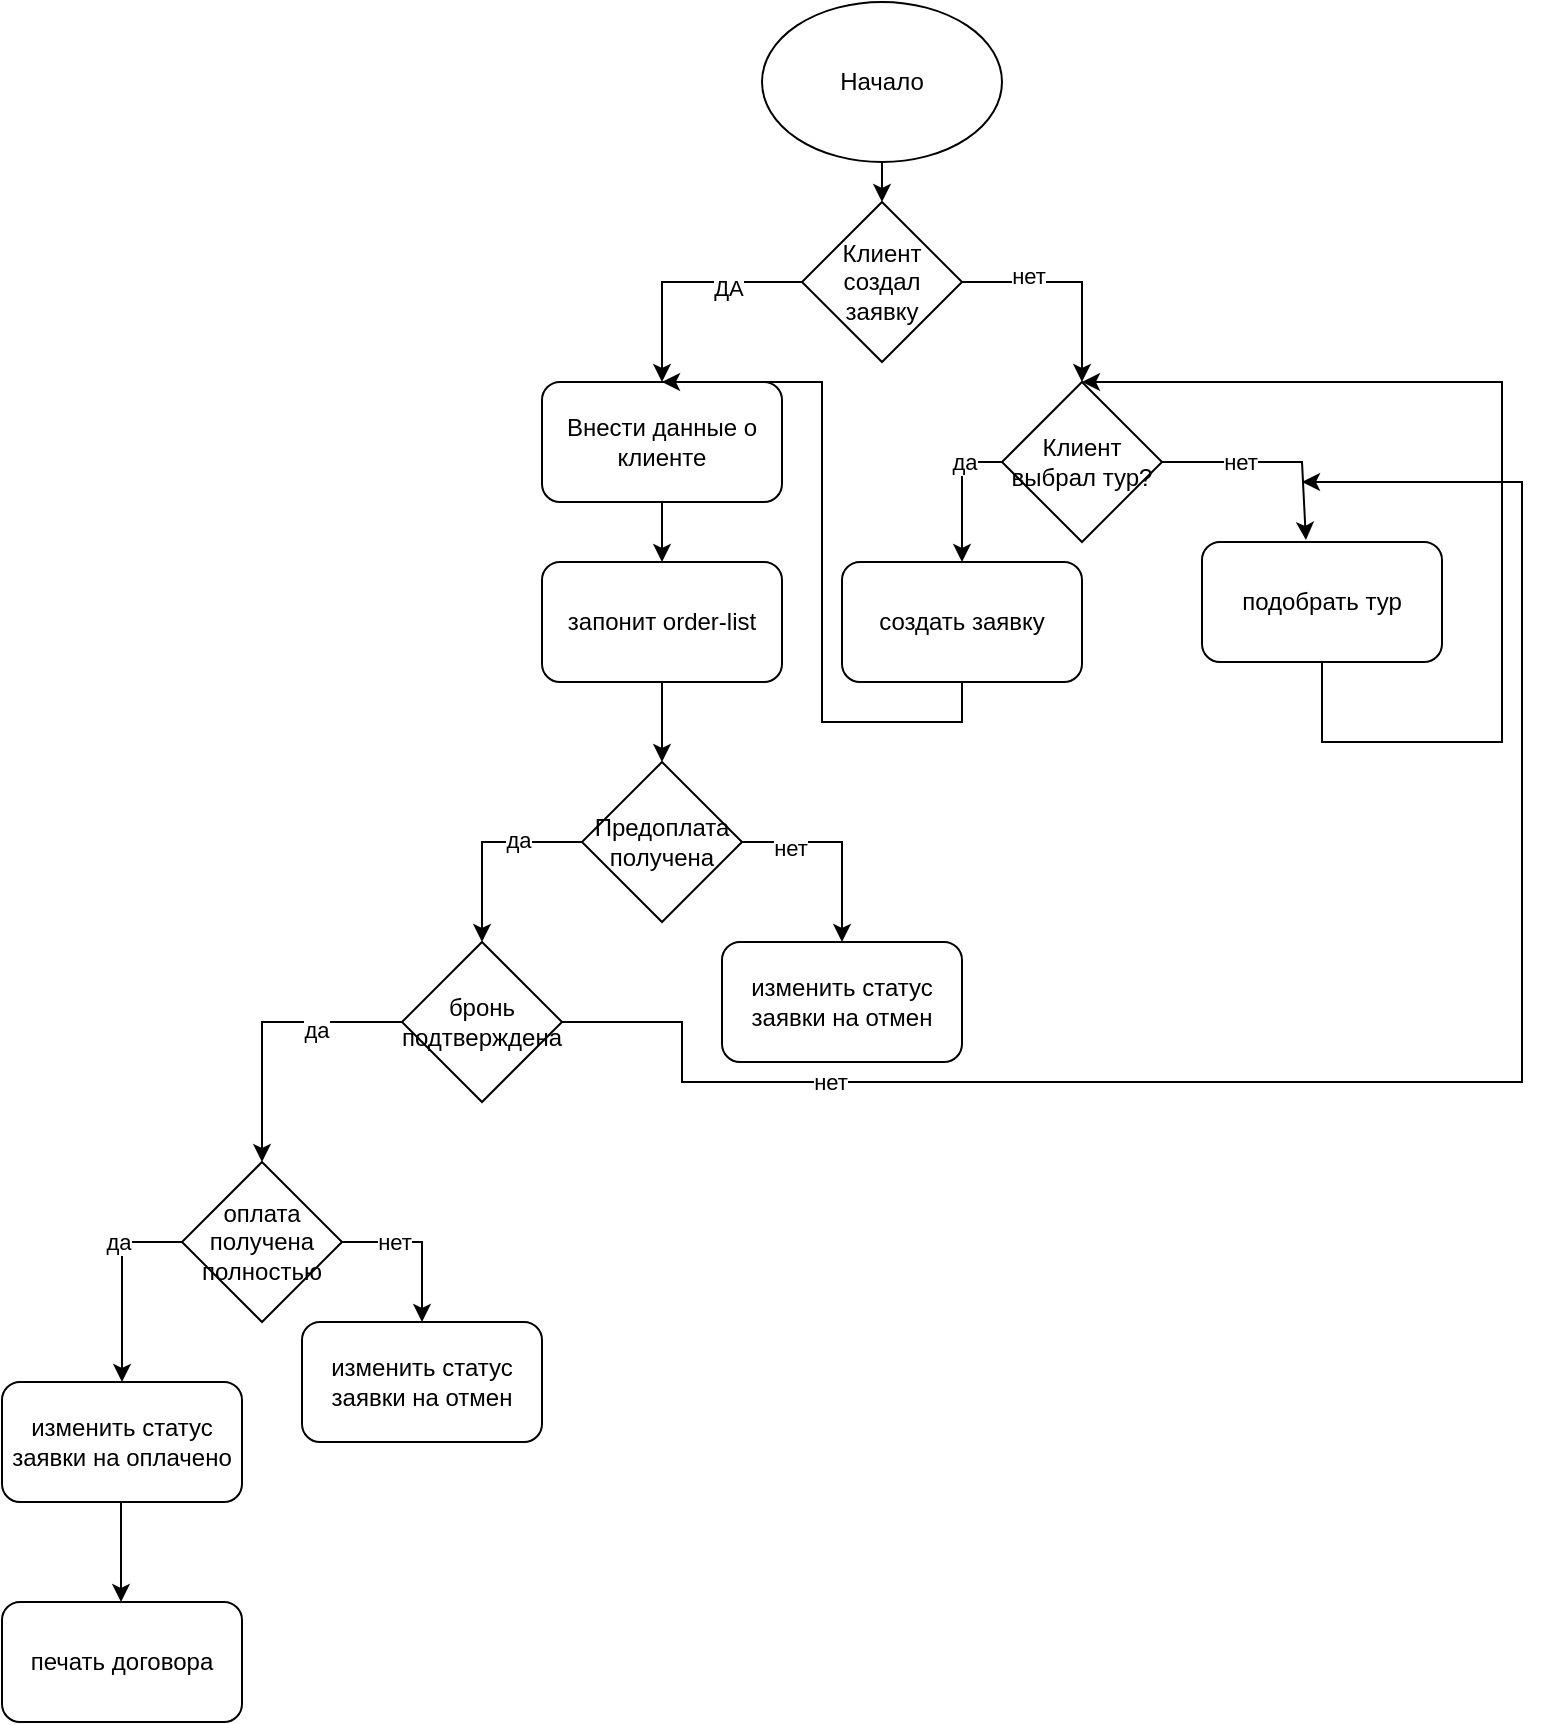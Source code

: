 <mxfile version="21.6.8" type="github">
  <diagram name="Страница 1" id="k66Lrt6dm3f1A8uEyWw_">
    <mxGraphModel dx="1114" dy="584" grid="1" gridSize="10" guides="1" tooltips="1" connect="1" arrows="1" fold="1" page="1" pageScale="1" pageWidth="827" pageHeight="1169" math="0" shadow="0">
      <root>
        <mxCell id="0" />
        <mxCell id="1" parent="0" />
        <mxCell id="F7IeZKVPmx24ZXShgNgV-1" value="Внести данные о клиенте" style="rounded=1;whiteSpace=wrap;html=1;" parent="1" vertex="1">
          <mxGeometry x="330" y="190" width="120" height="60" as="geometry" />
        </mxCell>
        <mxCell id="F7IeZKVPmx24ZXShgNgV-2" value="Клиент создал заявку" style="rhombus;whiteSpace=wrap;html=1;" parent="1" vertex="1">
          <mxGeometry x="460" y="100" width="80" height="80" as="geometry" />
        </mxCell>
        <mxCell id="F7IeZKVPmx24ZXShgNgV-3" value="" style="endArrow=classic;html=1;rounded=0;" parent="1" source="F7IeZKVPmx24ZXShgNgV-2" edge="1">
          <mxGeometry width="50" height="50" relative="1" as="geometry">
            <mxPoint x="500" y="320" as="sourcePoint" />
            <mxPoint x="600" y="190" as="targetPoint" />
            <Array as="points">
              <mxPoint x="600" y="140" />
            </Array>
          </mxGeometry>
        </mxCell>
        <mxCell id="F7IeZKVPmx24ZXShgNgV-6" value="нет" style="edgeLabel;html=1;align=center;verticalAlign=middle;resizable=0;points=[];" parent="F7IeZKVPmx24ZXShgNgV-3" vertex="1" connectable="0">
          <mxGeometry x="-0.4" y="3" relative="1" as="geometry">
            <mxPoint as="offset" />
          </mxGeometry>
        </mxCell>
        <mxCell id="F7IeZKVPmx24ZXShgNgV-4" value="" style="endArrow=classic;html=1;rounded=0;exitX=0;exitY=0.5;exitDx=0;exitDy=0;" parent="1" source="F7IeZKVPmx24ZXShgNgV-2" edge="1">
          <mxGeometry width="50" height="50" relative="1" as="geometry">
            <mxPoint x="550" y="150" as="sourcePoint" />
            <mxPoint x="390" y="190" as="targetPoint" />
            <Array as="points">
              <mxPoint x="390" y="140" />
            </Array>
          </mxGeometry>
        </mxCell>
        <mxCell id="F7IeZKVPmx24ZXShgNgV-5" value="ДА" style="edgeLabel;html=1;align=center;verticalAlign=middle;resizable=0;points=[];" parent="F7IeZKVPmx24ZXShgNgV-4" vertex="1" connectable="0">
          <mxGeometry x="-0.383" y="3" relative="1" as="geometry">
            <mxPoint as="offset" />
          </mxGeometry>
        </mxCell>
        <mxCell id="F7IeZKVPmx24ZXShgNgV-7" value="Клиент выбрал тур?" style="rhombus;whiteSpace=wrap;html=1;" parent="1" vertex="1">
          <mxGeometry x="560" y="190" width="80" height="80" as="geometry" />
        </mxCell>
        <mxCell id="F7IeZKVPmx24ZXShgNgV-8" value="Начало" style="ellipse;whiteSpace=wrap;html=1;" parent="1" vertex="1">
          <mxGeometry x="440" width="120" height="80" as="geometry" />
        </mxCell>
        <mxCell id="F7IeZKVPmx24ZXShgNgV-9" value="" style="endArrow=classic;html=1;rounded=0;entryX=0.5;entryY=0;entryDx=0;entryDy=0;" parent="1" source="F7IeZKVPmx24ZXShgNgV-8" target="F7IeZKVPmx24ZXShgNgV-2" edge="1">
          <mxGeometry width="50" height="50" relative="1" as="geometry">
            <mxPoint x="500" y="320" as="sourcePoint" />
            <mxPoint x="550" y="270" as="targetPoint" />
          </mxGeometry>
        </mxCell>
        <mxCell id="F7IeZKVPmx24ZXShgNgV-10" value="" style="endArrow=classic;html=1;rounded=0;exitX=0;exitY=0.5;exitDx=0;exitDy=0;entryX=0.5;entryY=0;entryDx=0;entryDy=0;" parent="1" source="F7IeZKVPmx24ZXShgNgV-7" target="F7IeZKVPmx24ZXShgNgV-15" edge="1">
          <mxGeometry width="50" height="50" relative="1" as="geometry">
            <mxPoint x="540" y="230" as="sourcePoint" />
            <mxPoint x="540" y="270" as="targetPoint" />
            <Array as="points">
              <mxPoint x="540" y="230" />
            </Array>
          </mxGeometry>
        </mxCell>
        <mxCell id="F7IeZKVPmx24ZXShgNgV-14" value="да" style="edgeLabel;html=1;align=center;verticalAlign=middle;resizable=0;points=[];" parent="F7IeZKVPmx24ZXShgNgV-10" vertex="1" connectable="0">
          <mxGeometry x="-0.433" y="1" relative="1" as="geometry">
            <mxPoint as="offset" />
          </mxGeometry>
        </mxCell>
        <mxCell id="F7IeZKVPmx24ZXShgNgV-11" value="подобрать тур" style="rounded=1;whiteSpace=wrap;html=1;" parent="1" vertex="1">
          <mxGeometry x="660" y="270" width="120" height="60" as="geometry" />
        </mxCell>
        <mxCell id="F7IeZKVPmx24ZXShgNgV-12" value="" style="endArrow=classic;html=1;rounded=0;entryX=0.433;entryY=-0.017;entryDx=0;entryDy=0;entryPerimeter=0;exitX=1;exitY=0.5;exitDx=0;exitDy=0;" parent="1" source="F7IeZKVPmx24ZXShgNgV-7" target="F7IeZKVPmx24ZXShgNgV-11" edge="1">
          <mxGeometry width="50" height="50" relative="1" as="geometry">
            <mxPoint x="630" y="240" as="sourcePoint" />
            <mxPoint x="680" y="190" as="targetPoint" />
            <Array as="points">
              <mxPoint x="710" y="230" />
            </Array>
          </mxGeometry>
        </mxCell>
        <mxCell id="F7IeZKVPmx24ZXShgNgV-13" value="нет" style="edgeLabel;html=1;align=center;verticalAlign=middle;resizable=0;points=[];" parent="F7IeZKVPmx24ZXShgNgV-12" vertex="1" connectable="0">
          <mxGeometry x="-0.285" relative="1" as="geometry">
            <mxPoint as="offset" />
          </mxGeometry>
        </mxCell>
        <mxCell id="F7IeZKVPmx24ZXShgNgV-15" value="создать заявку" style="rounded=1;whiteSpace=wrap;html=1;" parent="1" vertex="1">
          <mxGeometry x="480" y="280" width="120" height="60" as="geometry" />
        </mxCell>
        <mxCell id="F7IeZKVPmx24ZXShgNgV-17" value="" style="endArrow=classic;html=1;rounded=0;exitX=0.5;exitY=1;exitDx=0;exitDy=0;entryX=0.5;entryY=0;entryDx=0;entryDy=0;" parent="1" source="F7IeZKVPmx24ZXShgNgV-1" target="F7IeZKVPmx24ZXShgNgV-22" edge="1">
          <mxGeometry width="50" height="50" relative="1" as="geometry">
            <mxPoint x="740" y="440" as="sourcePoint" />
            <mxPoint x="790" y="390" as="targetPoint" />
          </mxGeometry>
        </mxCell>
        <mxCell id="F7IeZKVPmx24ZXShgNgV-18" value="" style="endArrow=classic;html=1;rounded=0;exitX=0.5;exitY=1;exitDx=0;exitDy=0;entryX=0.5;entryY=0;entryDx=0;entryDy=0;" parent="1" source="F7IeZKVPmx24ZXShgNgV-15" target="F7IeZKVPmx24ZXShgNgV-1" edge="1">
          <mxGeometry width="50" height="50" relative="1" as="geometry">
            <mxPoint x="500" y="320" as="sourcePoint" />
            <mxPoint x="470" y="190" as="targetPoint" />
            <Array as="points">
              <mxPoint x="540" y="360" />
              <mxPoint x="470" y="360" />
              <mxPoint x="470" y="190" />
            </Array>
          </mxGeometry>
        </mxCell>
        <mxCell id="F7IeZKVPmx24ZXShgNgV-21" value="" style="endArrow=classic;html=1;rounded=0;exitX=0.5;exitY=1;exitDx=0;exitDy=0;entryX=0.5;entryY=0;entryDx=0;entryDy=0;" parent="1" source="F7IeZKVPmx24ZXShgNgV-11" target="F7IeZKVPmx24ZXShgNgV-7" edge="1">
          <mxGeometry width="50" height="50" relative="1" as="geometry">
            <mxPoint x="500" y="320" as="sourcePoint" />
            <mxPoint x="550" y="270" as="targetPoint" />
            <Array as="points">
              <mxPoint x="720" y="370" />
              <mxPoint x="810" y="370" />
              <mxPoint x="810" y="190" />
            </Array>
          </mxGeometry>
        </mxCell>
        <mxCell id="F7IeZKVPmx24ZXShgNgV-22" value="запонит order-list" style="rounded=1;whiteSpace=wrap;html=1;" parent="1" vertex="1">
          <mxGeometry x="330" y="280" width="120" height="60" as="geometry" />
        </mxCell>
        <mxCell id="F7IeZKVPmx24ZXShgNgV-24" value="" style="endArrow=classic;html=1;rounded=0;exitX=0.5;exitY=1;exitDx=0;exitDy=0;" parent="1" source="F7IeZKVPmx24ZXShgNgV-22" target="F7IeZKVPmx24ZXShgNgV-27" edge="1">
          <mxGeometry width="50" height="50" relative="1" as="geometry">
            <mxPoint x="390" y="350" as="sourcePoint" />
            <mxPoint x="390" y="380" as="targetPoint" />
          </mxGeometry>
        </mxCell>
        <mxCell id="F7IeZKVPmx24ZXShgNgV-26" value="изменить статус заявки на отмен" style="rounded=1;whiteSpace=wrap;html=1;" parent="1" vertex="1">
          <mxGeometry x="420" y="470" width="120" height="60" as="geometry" />
        </mxCell>
        <mxCell id="F7IeZKVPmx24ZXShgNgV-27" value="Предоплата получена" style="rhombus;whiteSpace=wrap;html=1;" parent="1" vertex="1">
          <mxGeometry x="350" y="380" width="80" height="80" as="geometry" />
        </mxCell>
        <mxCell id="F7IeZKVPmx24ZXShgNgV-28" value="" style="endArrow=classic;html=1;rounded=0;" parent="1" target="F7IeZKVPmx24ZXShgNgV-26" edge="1">
          <mxGeometry width="50" height="50" relative="1" as="geometry">
            <mxPoint x="430" y="420" as="sourcePoint" />
            <mxPoint x="470" y="470" as="targetPoint" />
            <Array as="points">
              <mxPoint x="480" y="420" />
            </Array>
          </mxGeometry>
        </mxCell>
        <mxCell id="F7IeZKVPmx24ZXShgNgV-31" value="нет" style="edgeLabel;html=1;align=center;verticalAlign=middle;resizable=0;points=[];" parent="F7IeZKVPmx24ZXShgNgV-28" vertex="1" connectable="0">
          <mxGeometry x="-0.533" y="-3" relative="1" as="geometry">
            <mxPoint as="offset" />
          </mxGeometry>
        </mxCell>
        <mxCell id="F7IeZKVPmx24ZXShgNgV-29" value="" style="endArrow=classic;html=1;rounded=0;exitX=0;exitY=0.5;exitDx=0;exitDy=0;" parent="1" source="F7IeZKVPmx24ZXShgNgV-27" target="F7IeZKVPmx24ZXShgNgV-32" edge="1">
          <mxGeometry width="50" height="50" relative="1" as="geometry">
            <mxPoint x="500" y="320" as="sourcePoint" />
            <mxPoint x="300" y="470" as="targetPoint" />
            <Array as="points">
              <mxPoint x="300" y="420" />
            </Array>
          </mxGeometry>
        </mxCell>
        <mxCell id="F7IeZKVPmx24ZXShgNgV-30" value="да" style="edgeLabel;html=1;align=center;verticalAlign=middle;resizable=0;points=[];" parent="F7IeZKVPmx24ZXShgNgV-29" vertex="1" connectable="0">
          <mxGeometry x="-0.36" y="-1" relative="1" as="geometry">
            <mxPoint as="offset" />
          </mxGeometry>
        </mxCell>
        <mxCell id="F7IeZKVPmx24ZXShgNgV-32" value="бронь подтверждена" style="rhombus;whiteSpace=wrap;html=1;" parent="1" vertex="1">
          <mxGeometry x="260" y="470" width="80" height="80" as="geometry" />
        </mxCell>
        <mxCell id="F7IeZKVPmx24ZXShgNgV-33" value="" style="endArrow=classic;html=1;rounded=0;exitX=0;exitY=0.5;exitDx=0;exitDy=0;" parent="1" source="F7IeZKVPmx24ZXShgNgV-32" edge="1">
          <mxGeometry width="50" height="50" relative="1" as="geometry">
            <mxPoint x="60" y="520" as="sourcePoint" />
            <mxPoint x="190" y="580" as="targetPoint" />
            <Array as="points">
              <mxPoint x="190" y="510" />
            </Array>
          </mxGeometry>
        </mxCell>
        <mxCell id="F7IeZKVPmx24ZXShgNgV-36" value="да" style="edgeLabel;html=1;align=center;verticalAlign=middle;resizable=0;points=[];" parent="F7IeZKVPmx24ZXShgNgV-33" vertex="1" connectable="0">
          <mxGeometry x="-0.386" y="4" relative="1" as="geometry">
            <mxPoint as="offset" />
          </mxGeometry>
        </mxCell>
        <mxCell id="F7IeZKVPmx24ZXShgNgV-34" value="" style="endArrow=classic;html=1;rounded=0;exitX=1;exitY=0.5;exitDx=0;exitDy=0;" parent="1" source="F7IeZKVPmx24ZXShgNgV-32" edge="1">
          <mxGeometry width="50" height="50" relative="1" as="geometry">
            <mxPoint x="250" y="510" as="sourcePoint" />
            <mxPoint x="710" y="240" as="targetPoint" />
            <Array as="points">
              <mxPoint x="400" y="510" />
              <mxPoint x="400" y="540" />
              <mxPoint x="820" y="540" />
              <mxPoint x="820" y="240" />
            </Array>
          </mxGeometry>
        </mxCell>
        <mxCell id="F7IeZKVPmx24ZXShgNgV-35" value="нет" style="edgeLabel;html=1;align=center;verticalAlign=middle;resizable=0;points=[];" parent="F7IeZKVPmx24ZXShgNgV-34" vertex="1" connectable="0">
          <mxGeometry x="-0.644" relative="1" as="geometry">
            <mxPoint as="offset" />
          </mxGeometry>
        </mxCell>
        <mxCell id="F7IeZKVPmx24ZXShgNgV-37" value="оплата получена полностью" style="rhombus;whiteSpace=wrap;html=1;" parent="1" vertex="1">
          <mxGeometry x="150" y="580" width="80" height="80" as="geometry" />
        </mxCell>
        <mxCell id="F7IeZKVPmx24ZXShgNgV-38" value="" style="endArrow=classic;html=1;rounded=0;exitX=1;exitY=0.5;exitDx=0;exitDy=0;" parent="1" source="F7IeZKVPmx24ZXShgNgV-37" target="F7IeZKVPmx24ZXShgNgV-43" edge="1">
          <mxGeometry width="50" height="50" relative="1" as="geometry">
            <mxPoint x="220" y="630" as="sourcePoint" />
            <mxPoint x="270" y="660" as="targetPoint" />
            <Array as="points">
              <mxPoint x="270" y="620" />
            </Array>
          </mxGeometry>
        </mxCell>
        <mxCell id="F7IeZKVPmx24ZXShgNgV-40" value="нет" style="edgeLabel;html=1;align=center;verticalAlign=middle;resizable=0;points=[];" parent="F7IeZKVPmx24ZXShgNgV-38" vertex="1" connectable="0">
          <mxGeometry x="-0.35" relative="1" as="geometry">
            <mxPoint as="offset" />
          </mxGeometry>
        </mxCell>
        <mxCell id="F7IeZKVPmx24ZXShgNgV-39" value="" style="endArrow=classic;html=1;rounded=0;exitX=0;exitY=0.5;exitDx=0;exitDy=0;" parent="1" source="F7IeZKVPmx24ZXShgNgV-37" edge="1">
          <mxGeometry width="50" height="50" relative="1" as="geometry">
            <mxPoint x="60" y="640" as="sourcePoint" />
            <mxPoint x="120" y="690" as="targetPoint" />
            <Array as="points">
              <mxPoint x="120" y="620" />
            </Array>
          </mxGeometry>
        </mxCell>
        <mxCell id="F7IeZKVPmx24ZXShgNgV-41" value="да" style="edgeLabel;html=1;align=center;verticalAlign=middle;resizable=0;points=[];" parent="F7IeZKVPmx24ZXShgNgV-39" vertex="1" connectable="0">
          <mxGeometry x="-0.4" y="-2" relative="1" as="geometry">
            <mxPoint as="offset" />
          </mxGeometry>
        </mxCell>
        <mxCell id="F7IeZKVPmx24ZXShgNgV-42" value="печать договора" style="rounded=1;whiteSpace=wrap;html=1;" parent="1" vertex="1">
          <mxGeometry x="60" y="800" width="120" height="60" as="geometry" />
        </mxCell>
        <mxCell id="F7IeZKVPmx24ZXShgNgV-43" value="изменить статус заявки на отмен" style="rounded=1;whiteSpace=wrap;html=1;" parent="1" vertex="1">
          <mxGeometry x="210" y="660" width="120" height="60" as="geometry" />
        </mxCell>
        <mxCell id="F7IeZKVPmx24ZXShgNgV-45" value="изменить статус заявки на оплачено" style="rounded=1;whiteSpace=wrap;html=1;" parent="1" vertex="1">
          <mxGeometry x="60" y="690" width="120" height="60" as="geometry" />
        </mxCell>
        <mxCell id="F7IeZKVPmx24ZXShgNgV-46" value="" style="endArrow=classic;html=1;rounded=0;exitX=0.5;exitY=1;exitDx=0;exitDy=0;" parent="1" edge="1">
          <mxGeometry width="50" height="50" relative="1" as="geometry">
            <mxPoint x="119.5" y="750" as="sourcePoint" />
            <mxPoint x="119.5" y="800" as="targetPoint" />
          </mxGeometry>
        </mxCell>
      </root>
    </mxGraphModel>
  </diagram>
</mxfile>
